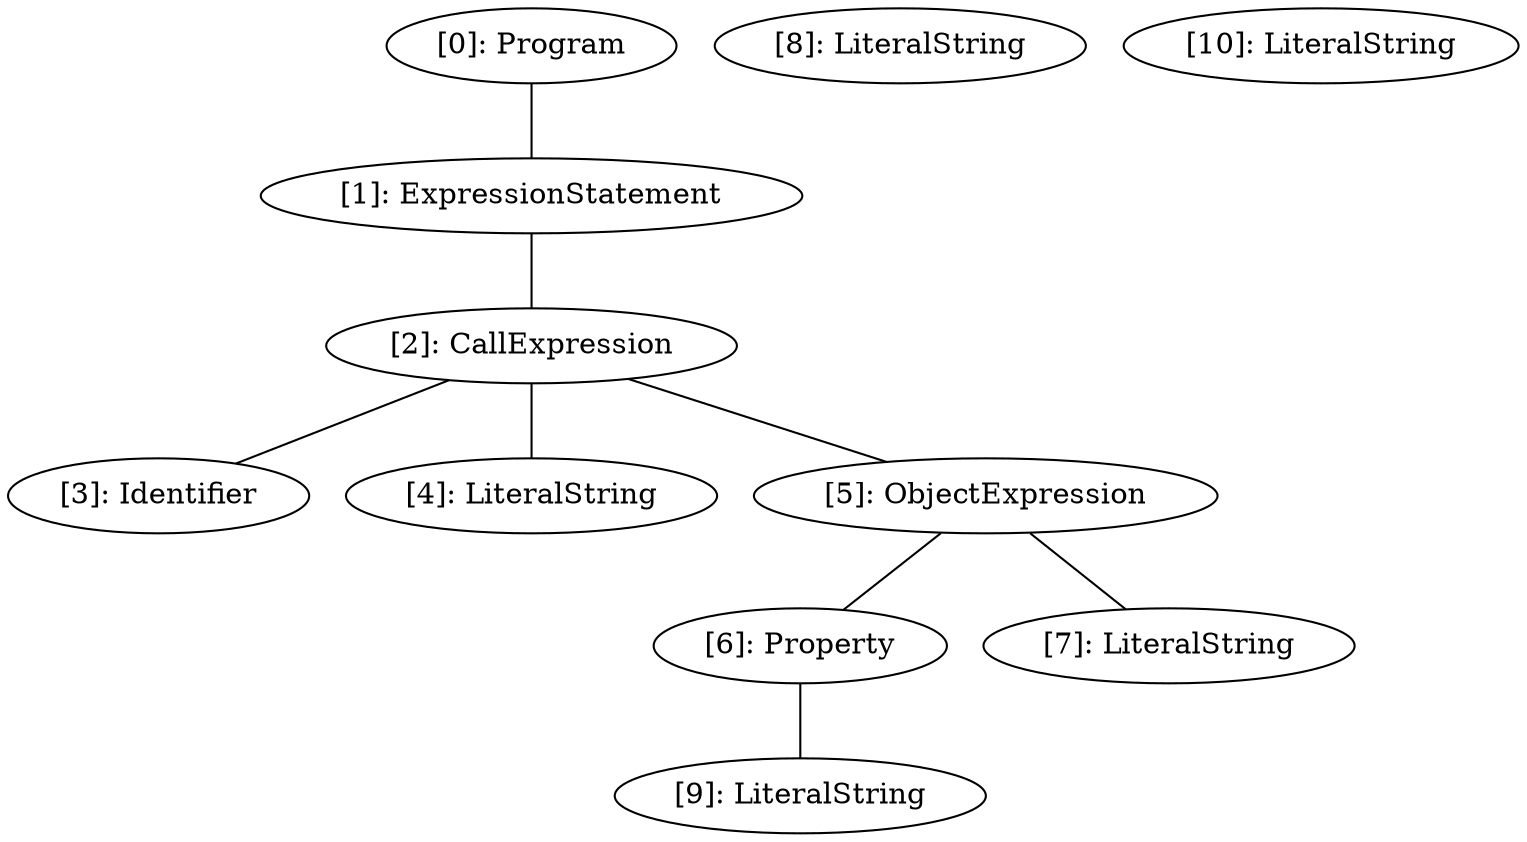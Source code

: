 // Result
graph {
	0 [label="[0]: Program"]
	1 [label="[1]: ExpressionStatement"]
	2 [label="[2]: CallExpression"]
	3 [label="[3]: Identifier"]
	4 [label="[4]: LiteralString"]
	5 [label="[5]: ObjectExpression"]
	6 [label="[6]: Property"]
	7 [label="[7]: LiteralString"]
	8 [label="[8]: LiteralString"]
	9 [label="[9]: LiteralString"]
	10 [label="[10]: LiteralString"]
	0 -- 1
	1 -- 2
	2 -- 3
	2 -- 4
	2 -- 5
	5 -- 6
	5 -- 7
	6 -- 9
}
